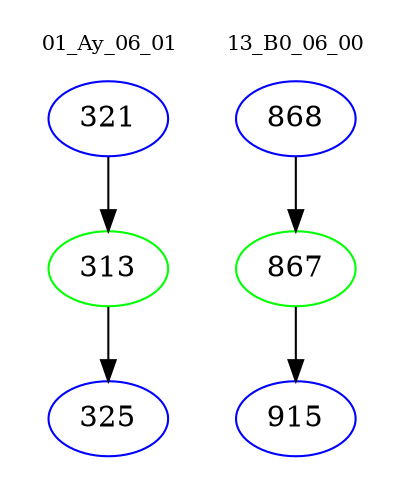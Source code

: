 digraph{
subgraph cluster_0 {
color = white
label = "01_Ay_06_01";
fontsize=10;
T0_321 [label="321", color="blue"]
T0_321 -> T0_313 [color="black"]
T0_313 [label="313", color="green"]
T0_313 -> T0_325 [color="black"]
T0_325 [label="325", color="blue"]
}
subgraph cluster_1 {
color = white
label = "13_B0_06_00";
fontsize=10;
T1_868 [label="868", color="blue"]
T1_868 -> T1_867 [color="black"]
T1_867 [label="867", color="green"]
T1_867 -> T1_915 [color="black"]
T1_915 [label="915", color="blue"]
}
}
